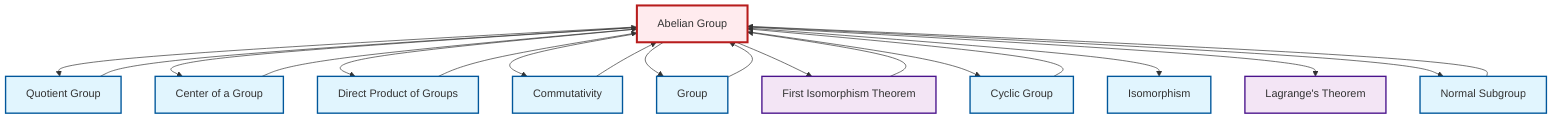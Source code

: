 graph TD
    classDef definition fill:#e1f5fe,stroke:#01579b,stroke-width:2px
    classDef theorem fill:#f3e5f5,stroke:#4a148c,stroke-width:2px
    classDef axiom fill:#fff3e0,stroke:#e65100,stroke-width:2px
    classDef example fill:#e8f5e9,stroke:#1b5e20,stroke-width:2px
    classDef current fill:#ffebee,stroke:#b71c1c,stroke-width:3px
    def-abelian-group["Abelian Group"]:::definition
    def-center-of-group["Center of a Group"]:::definition
    def-group["Group"]:::definition
    def-commutativity["Commutativity"]:::definition
    thm-lagrange["Lagrange's Theorem"]:::theorem
    def-quotient-group["Quotient Group"]:::definition
    def-cyclic-group["Cyclic Group"]:::definition
    def-isomorphism["Isomorphism"]:::definition
    def-normal-subgroup["Normal Subgroup"]:::definition
    def-direct-product["Direct Product of Groups"]:::definition
    thm-first-isomorphism["First Isomorphism Theorem"]:::theorem
    def-abelian-group --> def-quotient-group
    def-abelian-group --> def-center-of-group
    def-abelian-group --> def-direct-product
    def-center-of-group --> def-abelian-group
    def-abelian-group --> def-commutativity
    def-cyclic-group --> def-abelian-group
    def-abelian-group --> def-group
    def-quotient-group --> def-abelian-group
    def-group --> def-abelian-group
    def-abelian-group --> thm-first-isomorphism
    thm-first-isomorphism --> def-abelian-group
    def-abelian-group --> def-cyclic-group
    def-direct-product --> def-abelian-group
    def-abelian-group --> def-isomorphism
    def-abelian-group --> thm-lagrange
    def-commutativity --> def-abelian-group
    def-normal-subgroup --> def-abelian-group
    def-abelian-group --> def-normal-subgroup
    class def-abelian-group current